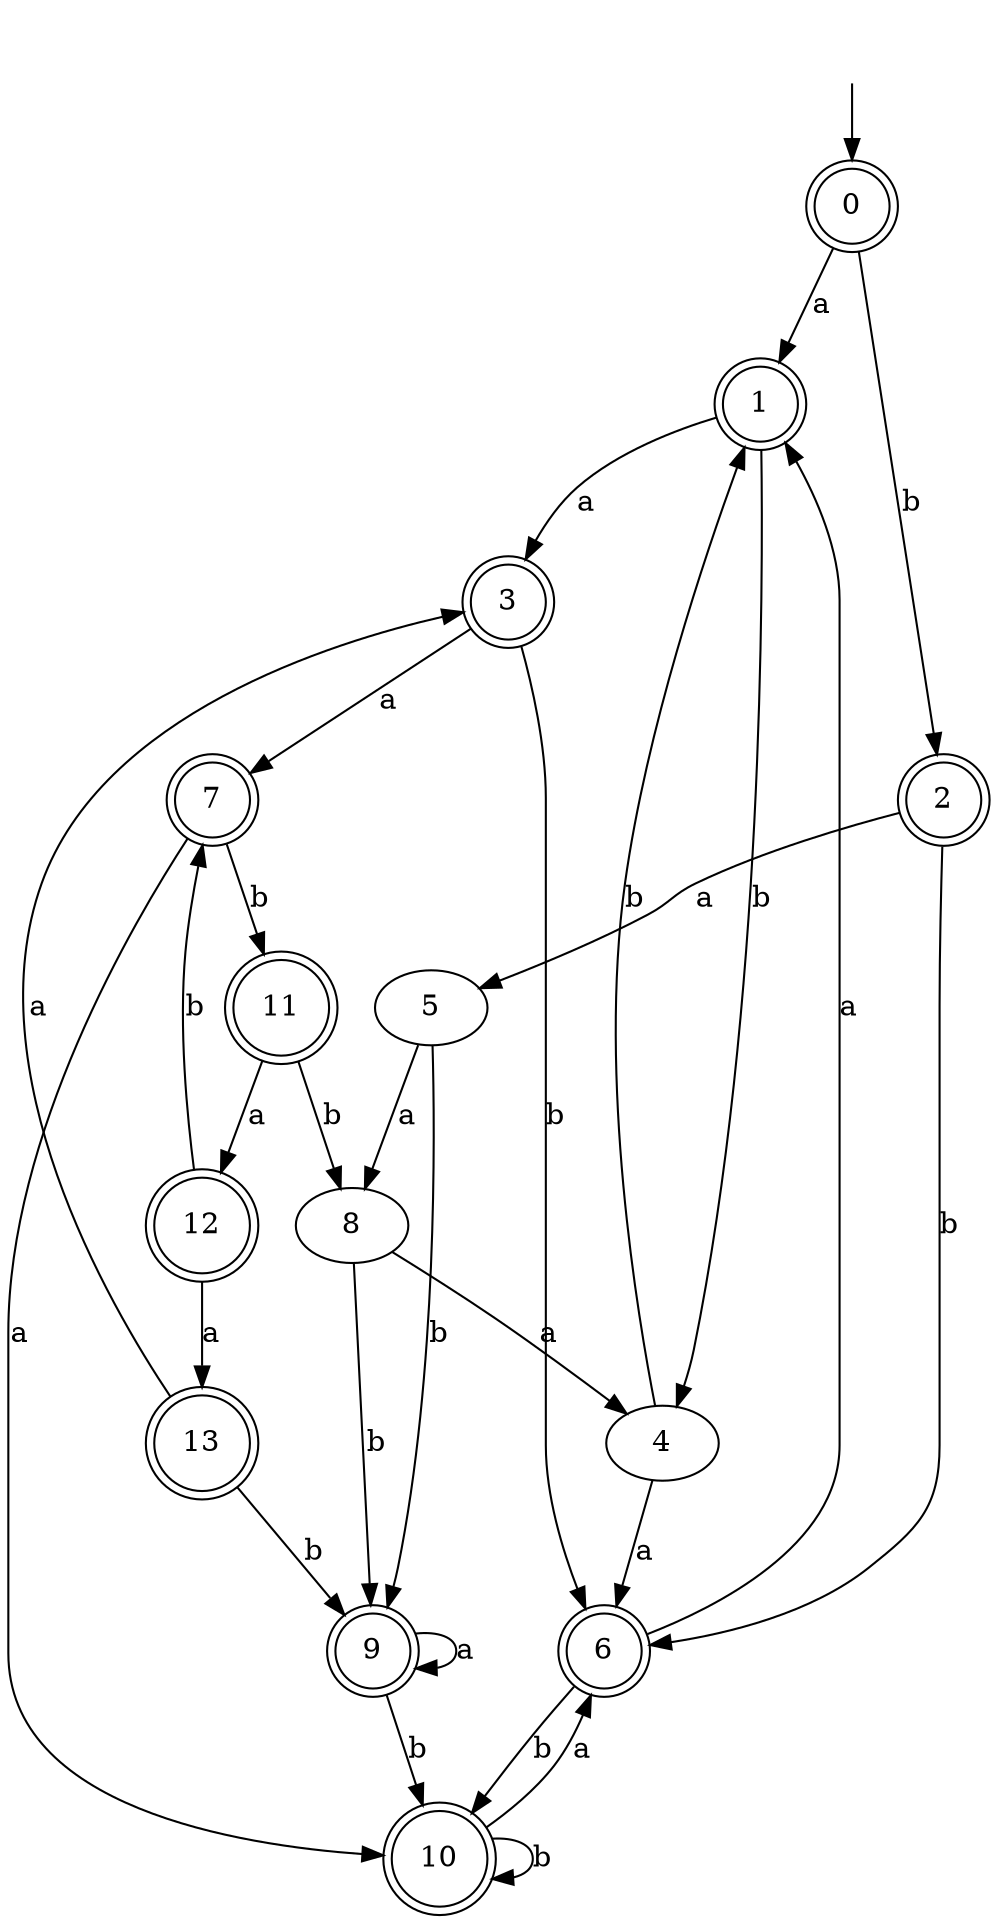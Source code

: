 digraph RandomDFA {
  __start0 [label="", shape=none];
  __start0 -> 0 [label=""];
  0 [shape=circle] [shape=doublecircle]
  0 -> 1 [label="a"]
  0 -> 2 [label="b"]
  1 [shape=doublecircle]
  1 -> 3 [label="a"]
  1 -> 4 [label="b"]
  2 [shape=doublecircle]
  2 -> 5 [label="a"]
  2 -> 6 [label="b"]
  3 [shape=doublecircle]
  3 -> 7 [label="a"]
  3 -> 6 [label="b"]
  4
  4 -> 6 [label="a"]
  4 -> 1 [label="b"]
  5
  5 -> 8 [label="a"]
  5 -> 9 [label="b"]
  6 [shape=doublecircle]
  6 -> 1 [label="a"]
  6 -> 10 [label="b"]
  7 [shape=doublecircle]
  7 -> 10 [label="a"]
  7 -> 11 [label="b"]
  8
  8 -> 4 [label="a"]
  8 -> 9 [label="b"]
  9 [shape=doublecircle]
  9 -> 9 [label="a"]
  9 -> 10 [label="b"]
  10 [shape=doublecircle]
  10 -> 6 [label="a"]
  10 -> 10 [label="b"]
  11 [shape=doublecircle]
  11 -> 12 [label="a"]
  11 -> 8 [label="b"]
  12 [shape=doublecircle]
  12 -> 13 [label="a"]
  12 -> 7 [label="b"]
  13 [shape=doublecircle]
  13 -> 3 [label="a"]
  13 -> 9 [label="b"]
}
